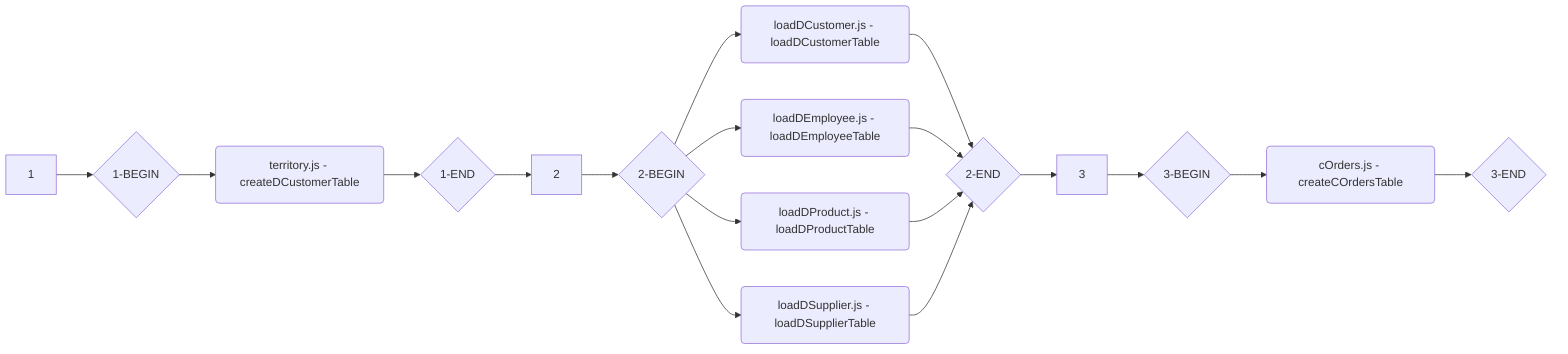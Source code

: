 graph LR
   1-->1BEGIN{1-BEGIN}
   1BEGIN{1-BEGIN}-->territory.js(territory.js - createDCustomerTable)
   territory.js(territory.js - createDCustomerTable)-->1END{1-END}
   1END{1-END}-->2
   2-->2BEGIN{2-BEGIN}
   2BEGIN{2-BEGIN}-->loadDCustomer.js(loadDCustomer.js - loadDCustomerTable)
   2BEGIN{2-BEGIN}-->loadDEmployee.js(loadDEmployee.js - loadDEmployeeTable)
   2BEGIN{2-BEGIN}-->loadDProduct.js(loadDProduct.js - loadDProductTable)
   2BEGIN{2-BEGIN}-->loadDSupplier.js(loadDSupplier.js - loadDSupplierTable)
   loadDCustomer.js(loadDCustomer.js - loadDCustomerTable)-->2END{2-END}
   loadDEmployee.js(loadDEmployee.js - loadDEmployeeTable)-->2END{2-END}
   loadDProduct.js(loadDProduct.js - loadDProductTable)-->2END{2-END}
   loadDSupplier.js(loadDSupplier.js - loadDSupplierTable)-->2END{2-END}
   2END{2-END}-->3
   3-->3BEGIN{3-BEGIN}
   3BEGIN{3-BEGIN}-->cOrders.js(cOrders.js - createCOrdersTable)
   cOrders.js(cOrders.js - createCOrdersTable)-->3END{3-END}